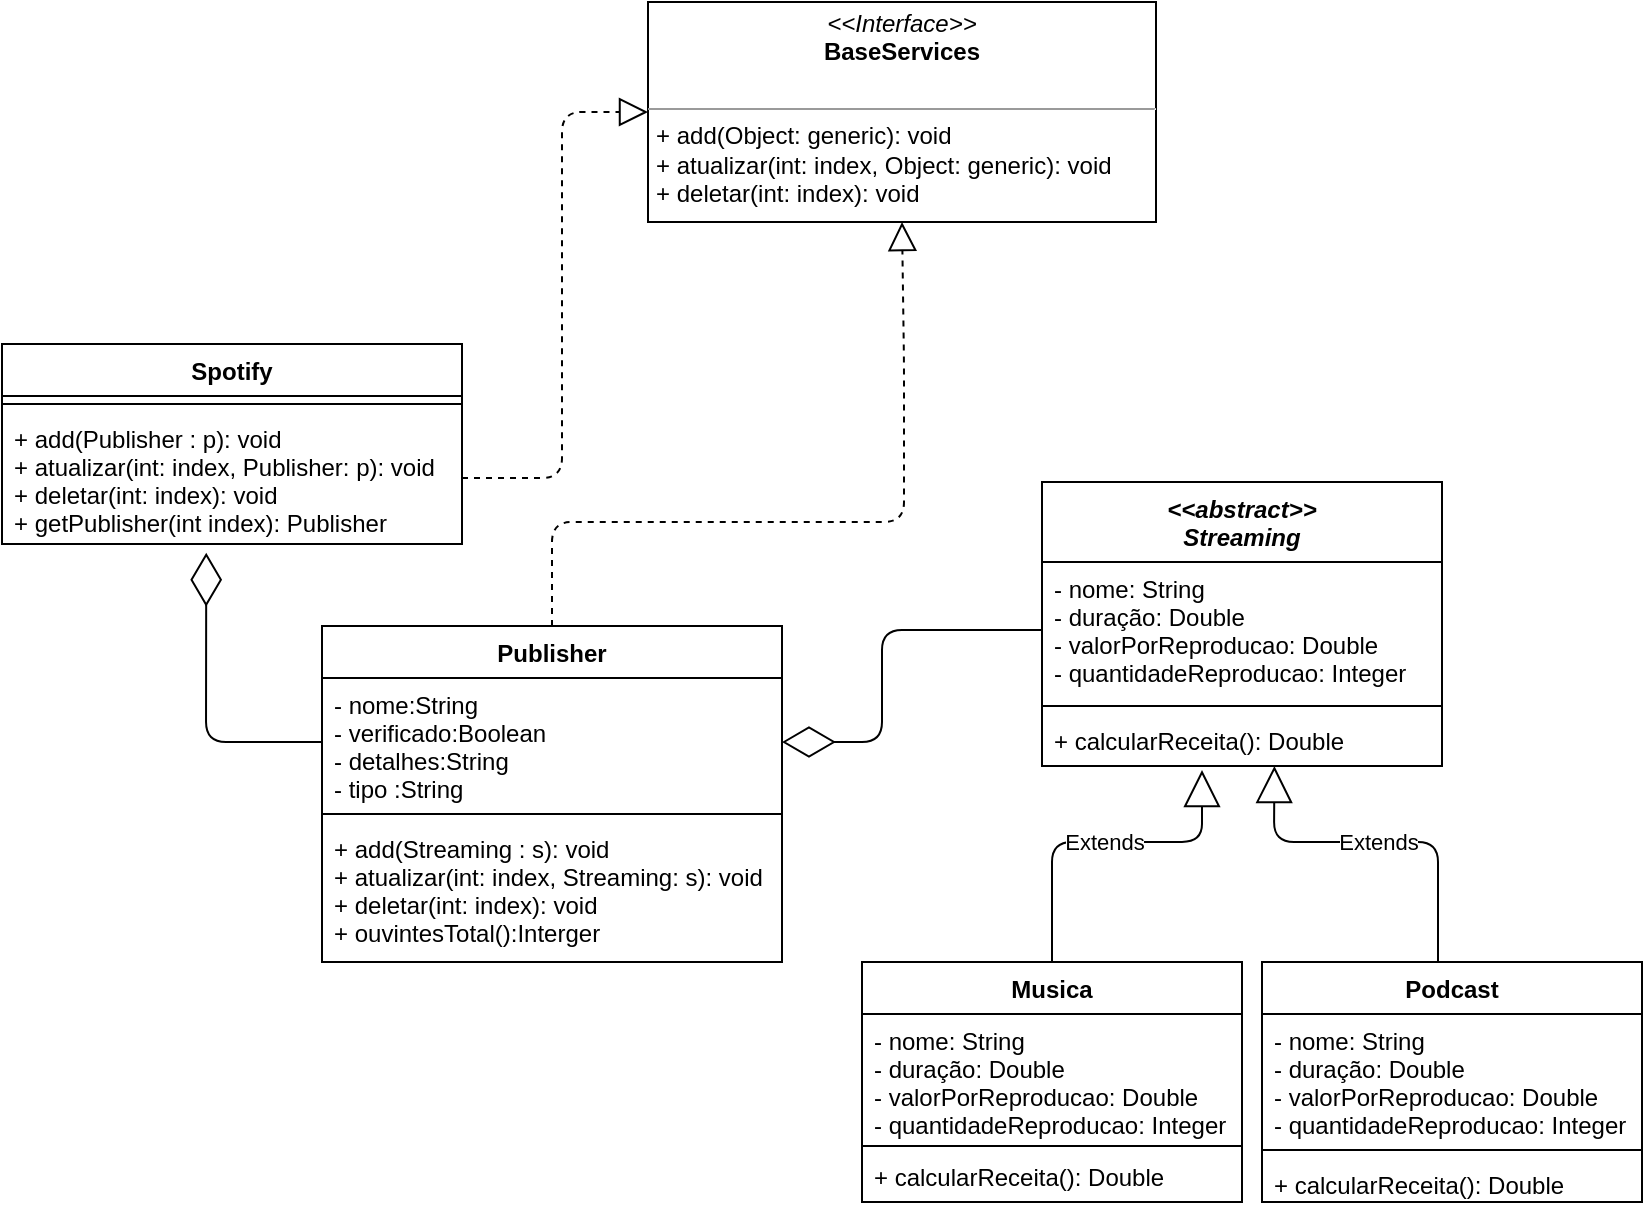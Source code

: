 <mxfile version="14.4.3" type="device"><diagram id="a170L5Fatb-Gwq_oK9GD" name="Page-1"><mxGraphModel dx="1021" dy="529" grid="1" gridSize="10" guides="1" tooltips="1" connect="1" arrows="1" fold="1" page="1" pageScale="1" pageWidth="827" pageHeight="1169" math="0" shadow="0"><root><mxCell id="0"/><mxCell id="1" parent="0"/><mxCell id="CszlSA1YaY0zkUiAT1ch-15" value="&lt;&lt;abstract&gt;&gt;&#10;Streaming" style="swimlane;fontStyle=3;align=center;verticalAlign=top;childLayout=stackLayout;horizontal=1;startSize=40;horizontalStack=0;resizeParent=1;resizeParentMax=0;resizeLast=0;collapsible=1;marginBottom=0;" parent="1" vertex="1"><mxGeometry x="950" y="500" width="200" height="142" as="geometry"/></mxCell><mxCell id="CszlSA1YaY0zkUiAT1ch-16" value="- nome: String&#10;- duração: Double&#10;- valorPorReproducao: Double&#10;- quantidadeReproducao: Integer" style="text;strokeColor=none;fillColor=none;align=left;verticalAlign=top;spacingLeft=4;spacingRight=4;overflow=hidden;rotatable=0;points=[[0,0.5],[1,0.5]];portConstraint=eastwest;" parent="CszlSA1YaY0zkUiAT1ch-15" vertex="1"><mxGeometry y="40" width="200" height="68" as="geometry"/></mxCell><mxCell id="CszlSA1YaY0zkUiAT1ch-17" value="" style="line;strokeWidth=1;fillColor=none;align=left;verticalAlign=middle;spacingTop=-1;spacingLeft=3;spacingRight=3;rotatable=0;labelPosition=right;points=[];portConstraint=eastwest;" parent="CszlSA1YaY0zkUiAT1ch-15" vertex="1"><mxGeometry y="108" width="200" height="8" as="geometry"/></mxCell><mxCell id="CszlSA1YaY0zkUiAT1ch-18" value="+ calcularReceita(): Double" style="text;strokeColor=none;fillColor=none;align=left;verticalAlign=top;spacingLeft=4;spacingRight=4;overflow=hidden;rotatable=0;points=[[0,0.5],[1,0.5]];portConstraint=eastwest;" parent="CszlSA1YaY0zkUiAT1ch-15" vertex="1"><mxGeometry y="116" width="200" height="26" as="geometry"/></mxCell><mxCell id="CszlSA1YaY0zkUiAT1ch-19" value="Musica" style="swimlane;fontStyle=1;align=center;verticalAlign=top;childLayout=stackLayout;horizontal=1;startSize=26;horizontalStack=0;resizeParent=1;resizeParentMax=0;resizeLast=0;collapsible=1;marginBottom=0;" parent="1" vertex="1"><mxGeometry x="860" y="740" width="190" height="120" as="geometry"/></mxCell><mxCell id="dmaLI7dolZ8fRboyAiDL-14" value="- nome: String&#10;- duração: Double&#10;- valorPorReproducao: Double&#10;- quantidadeReproducao: Integer" style="text;strokeColor=none;fillColor=none;align=left;verticalAlign=top;spacingLeft=4;spacingRight=4;overflow=hidden;rotatable=0;points=[[0,0.5],[1,0.5]];portConstraint=eastwest;" parent="CszlSA1YaY0zkUiAT1ch-19" vertex="1"><mxGeometry y="26" width="190" height="64" as="geometry"/></mxCell><mxCell id="CszlSA1YaY0zkUiAT1ch-21" value="" style="line;strokeWidth=1;fillColor=none;align=left;verticalAlign=middle;spacingTop=-1;spacingLeft=3;spacingRight=3;rotatable=0;labelPosition=right;points=[];portConstraint=eastwest;" parent="CszlSA1YaY0zkUiAT1ch-19" vertex="1"><mxGeometry y="90" width="190" height="4" as="geometry"/></mxCell><mxCell id="CszlSA1YaY0zkUiAT1ch-22" value="+ calcularReceita(): Double" style="text;strokeColor=none;fillColor=none;align=left;verticalAlign=top;spacingLeft=4;spacingRight=4;overflow=hidden;rotatable=0;points=[[0,0.5],[1,0.5]];portConstraint=eastwest;" parent="CszlSA1YaY0zkUiAT1ch-19" vertex="1"><mxGeometry y="94" width="190" height="26" as="geometry"/></mxCell><mxCell id="CszlSA1YaY0zkUiAT1ch-23" value="Podcast" style="swimlane;fontStyle=1;align=center;verticalAlign=top;childLayout=stackLayout;horizontal=1;startSize=26;horizontalStack=0;resizeParent=1;resizeParentMax=0;resizeLast=0;collapsible=1;marginBottom=0;" parent="1" vertex="1"><mxGeometry x="1060" y="740" width="190" height="120" as="geometry"/></mxCell><mxCell id="dmaLI7dolZ8fRboyAiDL-15" value="- nome: String&#10;- duração: Double&#10;- valorPorReproducao: Double&#10;- quantidadeReproducao: Integer" style="text;strokeColor=none;fillColor=none;align=left;verticalAlign=top;spacingLeft=4;spacingRight=4;overflow=hidden;rotatable=0;points=[[0,0.5],[1,0.5]];portConstraint=eastwest;" parent="CszlSA1YaY0zkUiAT1ch-23" vertex="1"><mxGeometry y="26" width="190" height="64" as="geometry"/></mxCell><mxCell id="CszlSA1YaY0zkUiAT1ch-25" value="" style="line;strokeWidth=1;fillColor=none;align=left;verticalAlign=middle;spacingTop=-1;spacingLeft=3;spacingRight=3;rotatable=0;labelPosition=right;points=[];portConstraint=eastwest;" parent="CszlSA1YaY0zkUiAT1ch-23" vertex="1"><mxGeometry y="90" width="190" height="8" as="geometry"/></mxCell><mxCell id="CszlSA1YaY0zkUiAT1ch-26" value="+ calcularReceita(): Double" style="text;strokeColor=none;fillColor=none;align=left;verticalAlign=top;spacingLeft=4;spacingRight=4;overflow=hidden;rotatable=0;points=[[0,0.5],[1,0.5]];portConstraint=eastwest;" parent="CszlSA1YaY0zkUiAT1ch-23" vertex="1"><mxGeometry y="98" width="190" height="22" as="geometry"/></mxCell><mxCell id="CszlSA1YaY0zkUiAT1ch-27" value="Extends" style="endArrow=block;endSize=16;endFill=0;html=1;exitX=0.5;exitY=0;exitDx=0;exitDy=0;entryX=0.4;entryY=1.077;entryDx=0;entryDy=0;entryPerimeter=0;" parent="1" source="CszlSA1YaY0zkUiAT1ch-19" target="CszlSA1YaY0zkUiAT1ch-18" edge="1"><mxGeometry width="160" relative="1" as="geometry"><mxPoint x="950" y="770" as="sourcePoint"/><mxPoint x="1110" y="770" as="targetPoint"/><Array as="points"><mxPoint x="955" y="680"/><mxPoint x="1030" y="680"/></Array></mxGeometry></mxCell><mxCell id="CszlSA1YaY0zkUiAT1ch-36" value="Extends" style="endArrow=block;endSize=16;endFill=0;html=1;entryX=0.581;entryY=1;entryDx=0;entryDy=0;entryPerimeter=0;" parent="1" target="CszlSA1YaY0zkUiAT1ch-18" edge="1"><mxGeometry width="160" relative="1" as="geometry"><mxPoint x="1148" y="740" as="sourcePoint"/><mxPoint x="1024" y="668.002" as="targetPoint"/><Array as="points"><mxPoint x="1148" y="680"/><mxPoint x="1066" y="680"/></Array></mxGeometry></mxCell><mxCell id="CszlSA1YaY0zkUiAT1ch-37" value="Publisher" style="swimlane;fontStyle=1;align=center;verticalAlign=top;childLayout=stackLayout;horizontal=1;startSize=26;horizontalStack=0;resizeParent=1;resizeParentMax=0;resizeLast=0;collapsible=1;marginBottom=0;" parent="1" vertex="1"><mxGeometry x="590" y="572" width="230" height="168" as="geometry"/></mxCell><mxCell id="CszlSA1YaY0zkUiAT1ch-43" value="- nome:String&#10;- verificado:Boolean&#10;- detalhes:String&#10;- tipo :String" style="text;strokeColor=none;fillColor=none;align=left;verticalAlign=top;spacingLeft=4;spacingRight=4;overflow=hidden;rotatable=0;points=[[0,0.5],[1,0.5]];portConstraint=eastwest;" parent="CszlSA1YaY0zkUiAT1ch-37" vertex="1"><mxGeometry y="26" width="230" height="64" as="geometry"/></mxCell><mxCell id="CszlSA1YaY0zkUiAT1ch-39" value="" style="line;strokeWidth=1;fillColor=none;align=left;verticalAlign=middle;spacingTop=-1;spacingLeft=3;spacingRight=3;rotatable=0;labelPosition=right;points=[];portConstraint=eastwest;" parent="CszlSA1YaY0zkUiAT1ch-37" vertex="1"><mxGeometry y="90" width="230" height="8" as="geometry"/></mxCell><mxCell id="CszlSA1YaY0zkUiAT1ch-40" value="+ add(Streaming : s): void&#10;+ atualizar(int: index, Streaming: s): void&#10;+ deletar(int: index): void&#10;+ ouvintesTotal():Interger" style="text;strokeColor=none;fillColor=none;align=left;verticalAlign=top;spacingLeft=4;spacingRight=4;overflow=hidden;rotatable=0;points=[[0,0.5],[1,0.5]];portConstraint=eastwest;" parent="CszlSA1YaY0zkUiAT1ch-37" vertex="1"><mxGeometry y="98" width="230" height="70" as="geometry"/></mxCell><mxCell id="CszlSA1YaY0zkUiAT1ch-42" value="" style="endArrow=diamondThin;endFill=0;endSize=24;html=1;entryX=1;entryY=0.5;entryDx=0;entryDy=0;exitX=0;exitY=0.5;exitDx=0;exitDy=0;" parent="1" source="CszlSA1YaY0zkUiAT1ch-16" target="CszlSA1YaY0zkUiAT1ch-43" edge="1"><mxGeometry width="160" relative="1" as="geometry"><mxPoint x="860" y="660" as="sourcePoint"/><mxPoint x="820" y="615" as="targetPoint"/><Array as="points"><mxPoint x="870" y="574"/><mxPoint x="870" y="630"/></Array></mxGeometry></mxCell><mxCell id="dmaLI7dolZ8fRboyAiDL-5" value="Spotify" style="swimlane;fontStyle=1;align=center;verticalAlign=top;childLayout=stackLayout;horizontal=1;startSize=26;horizontalStack=0;resizeParent=1;resizeParentMax=0;resizeLast=0;collapsible=1;marginBottom=0;" parent="1" vertex="1"><mxGeometry x="430" y="431" width="230" height="100" as="geometry"/></mxCell><mxCell id="dmaLI7dolZ8fRboyAiDL-7" value="" style="line;strokeWidth=1;fillColor=none;align=left;verticalAlign=middle;spacingTop=-1;spacingLeft=3;spacingRight=3;rotatable=0;labelPosition=right;points=[];portConstraint=eastwest;" parent="dmaLI7dolZ8fRboyAiDL-5" vertex="1"><mxGeometry y="26" width="230" height="8" as="geometry"/></mxCell><mxCell id="dmaLI7dolZ8fRboyAiDL-8" value="+ add(Publisher : p): void&#10;+ atualizar(int: index, Publisher: p): void&#10;+ deletar(int: index): void&#10;+ getPublisher(int index): Publisher" style="text;strokeColor=none;fillColor=none;align=left;verticalAlign=top;spacingLeft=4;spacingRight=4;overflow=hidden;rotatable=0;points=[[0,0.5],[1,0.5]];portConstraint=eastwest;" parent="dmaLI7dolZ8fRboyAiDL-5" vertex="1"><mxGeometry y="34" width="230" height="66" as="geometry"/></mxCell><mxCell id="dmaLI7dolZ8fRboyAiDL-12" value="" style="endArrow=diamondThin;endFill=0;endSize=24;html=1;exitX=0;exitY=0.5;exitDx=0;exitDy=0;entryX=0.444;entryY=1.067;entryDx=0;entryDy=0;entryPerimeter=0;" parent="1" source="CszlSA1YaY0zkUiAT1ch-43" target="dmaLI7dolZ8fRboyAiDL-8" edge="1"><mxGeometry width="160" relative="1" as="geometry"><mxPoint x="890" y="500" as="sourcePoint"/><mxPoint x="571" y="437" as="targetPoint"/><Array as="points"><mxPoint x="532" y="630"/></Array></mxGeometry></mxCell><mxCell id="dmaLI7dolZ8fRboyAiDL-17" value="" style="endArrow=block;dashed=1;endFill=0;endSize=12;html=1;exitX=0.5;exitY=0;exitDx=0;exitDy=0;entryX=0.5;entryY=1;entryDx=0;entryDy=0;" parent="1" source="CszlSA1YaY0zkUiAT1ch-37" target="2CUhvivPBXU3H4czXrGU-4" edge="1"><mxGeometry width="160" relative="1" as="geometry"><mxPoint x="930" y="470" as="sourcePoint"/><mxPoint x="881.4" y="409.216" as="targetPoint"/><Array as="points"><mxPoint x="705" y="520"/><mxPoint x="881" y="520"/><mxPoint x="881" y="440"/></Array></mxGeometry></mxCell><mxCell id="dmaLI7dolZ8fRboyAiDL-19" value="" style="endArrow=block;dashed=1;endFill=0;endSize=12;html=1;exitX=1;exitY=0.5;exitDx=0;exitDy=0;entryX=0;entryY=0.5;entryDx=0;entryDy=0;" parent="1" source="dmaLI7dolZ8fRboyAiDL-8" target="2CUhvivPBXU3H4czXrGU-4" edge="1"><mxGeometry width="160" relative="1" as="geometry"><mxPoint x="820" y="540" as="sourcePoint"/><mxPoint x="754" y="382" as="targetPoint"/><Array as="points"><mxPoint x="710" y="498"/><mxPoint x="710" y="315"/></Array></mxGeometry></mxCell><mxCell id="2CUhvivPBXU3H4czXrGU-4" value="&lt;p style=&quot;margin: 0px ; margin-top: 4px ; text-align: center&quot;&gt;&lt;i&gt;&amp;lt;&amp;lt;Interface&amp;gt;&amp;gt;&lt;/i&gt;&lt;br&gt;&lt;b&gt;BaseServices&lt;/b&gt;&lt;/p&gt;&lt;p style=&quot;margin: 0px ; margin-left: 4px&quot;&gt;&lt;br&gt;&lt;/p&gt;&lt;hr size=&quot;1&quot;&gt;&lt;p style=&quot;margin: 0px ; margin-left: 4px&quot;&gt;+ add(Object: generic): void&lt;br style=&quot;padding: 0px ; margin: 0px&quot;&gt;+ atualizar(int: index, Object: generic): void&lt;br style=&quot;padding: 0px ; margin: 0px&quot;&gt;+ deletar(int: index): void&lt;/p&gt;" style="verticalAlign=top;align=left;overflow=fill;fontSize=12;fontFamily=Helvetica;html=1;" parent="1" vertex="1"><mxGeometry x="753" y="260" width="254" height="110" as="geometry"/></mxCell></root></mxGraphModel></diagram></mxfile>